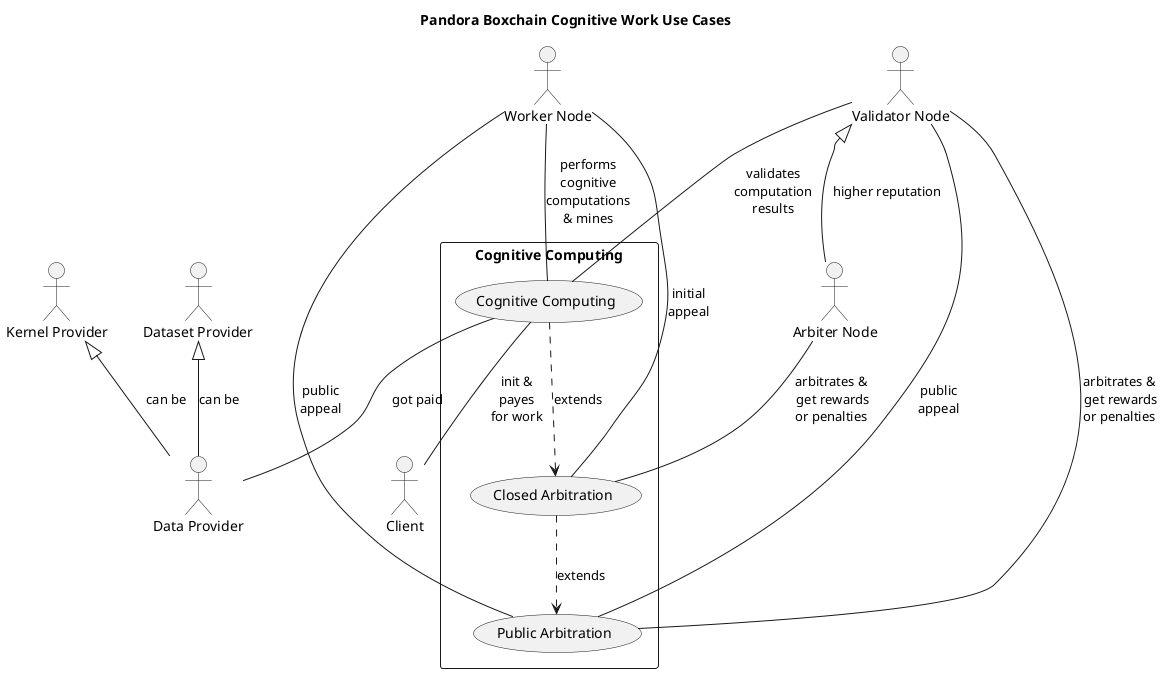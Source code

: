 @startuml
skinparam packageStyle rectangle

title Pandora Boxchain Cognitive Work Use Cases

actor :Data Provider: as GP
actor :Kernel Provider: as KP
actor :Dataset Provider: as DP
actor :Client: as C
actor :Worker Node: as WN
actor :Validator Node: as VN1
actor :Arbiter Node: as VN2

KP <|-- GP: can be
DP <|-- GP: can be

VN1 <|-- VN2: higher reputation

rectangle "Cognitive Computing" {
  usecase (Cognitive Computing) as cognition
  usecase (Closed Arbitration) as closedArbitration
  usecase (Public Arbitration) as publicArbitration

  cognition ..> closedArbitration: extends
  closedArbitration ..> publicArbitration: extends
  (cognition) -- C: "init &\npayes\nfor work"
  WN -- (cognition): "performs\ncognitive\ncomputations\n& mines"
  WN -- (closedArbitration): initial\nappeal
  VN1 -- (cognition): "validates\ncomputation\nresults"
  VN2 -- (closedArbitration): "arbitrates &\n get rewards\nor penalties"
  (cognition) -- GP: got paid
  VN1 -- (publicArbitration): "arbitrates &\n get rewards\nor penalties"
  WN -- (publicArbitration): public\nappeal
  VN1 -- (publicArbitration): public\nappeal
}
@enduml
